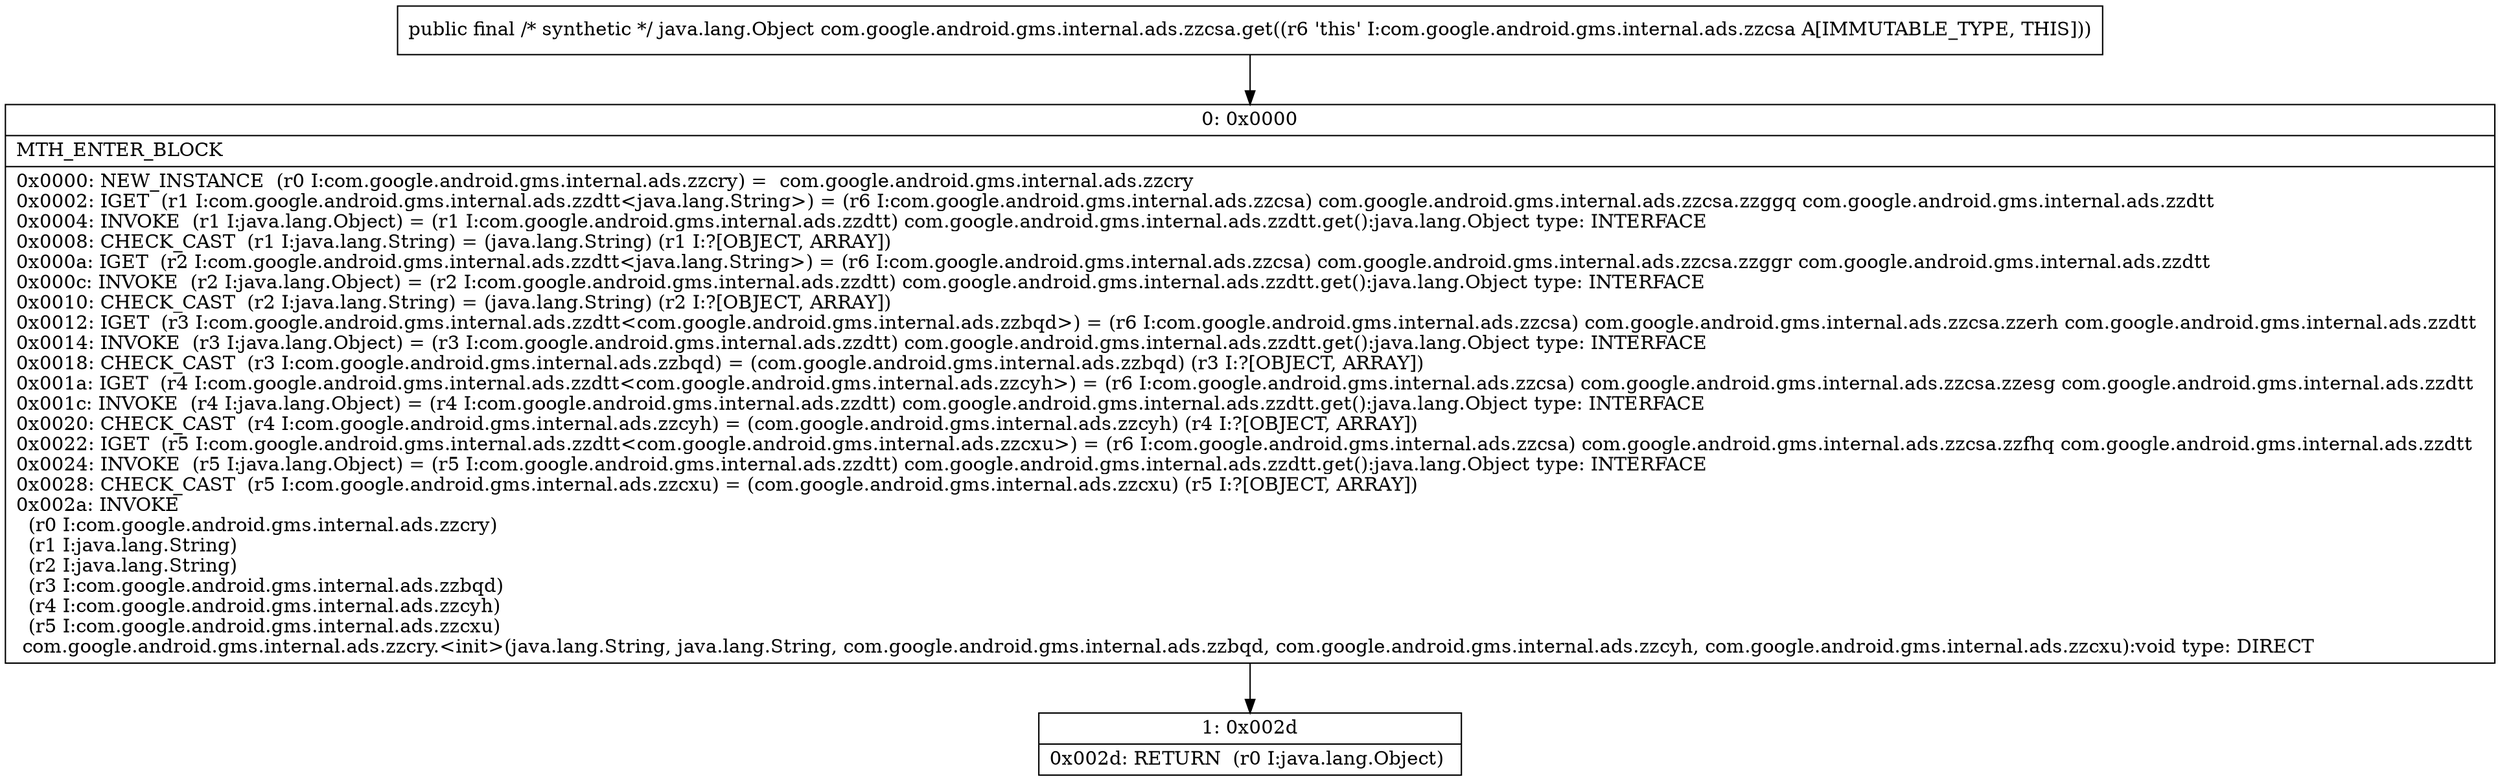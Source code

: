 digraph "CFG forcom.google.android.gms.internal.ads.zzcsa.get()Ljava\/lang\/Object;" {
Node_0 [shape=record,label="{0\:\ 0x0000|MTH_ENTER_BLOCK\l|0x0000: NEW_INSTANCE  (r0 I:com.google.android.gms.internal.ads.zzcry) =  com.google.android.gms.internal.ads.zzcry \l0x0002: IGET  (r1 I:com.google.android.gms.internal.ads.zzdtt\<java.lang.String\>) = (r6 I:com.google.android.gms.internal.ads.zzcsa) com.google.android.gms.internal.ads.zzcsa.zzggq com.google.android.gms.internal.ads.zzdtt \l0x0004: INVOKE  (r1 I:java.lang.Object) = (r1 I:com.google.android.gms.internal.ads.zzdtt) com.google.android.gms.internal.ads.zzdtt.get():java.lang.Object type: INTERFACE \l0x0008: CHECK_CAST  (r1 I:java.lang.String) = (java.lang.String) (r1 I:?[OBJECT, ARRAY]) \l0x000a: IGET  (r2 I:com.google.android.gms.internal.ads.zzdtt\<java.lang.String\>) = (r6 I:com.google.android.gms.internal.ads.zzcsa) com.google.android.gms.internal.ads.zzcsa.zzggr com.google.android.gms.internal.ads.zzdtt \l0x000c: INVOKE  (r2 I:java.lang.Object) = (r2 I:com.google.android.gms.internal.ads.zzdtt) com.google.android.gms.internal.ads.zzdtt.get():java.lang.Object type: INTERFACE \l0x0010: CHECK_CAST  (r2 I:java.lang.String) = (java.lang.String) (r2 I:?[OBJECT, ARRAY]) \l0x0012: IGET  (r3 I:com.google.android.gms.internal.ads.zzdtt\<com.google.android.gms.internal.ads.zzbqd\>) = (r6 I:com.google.android.gms.internal.ads.zzcsa) com.google.android.gms.internal.ads.zzcsa.zzerh com.google.android.gms.internal.ads.zzdtt \l0x0014: INVOKE  (r3 I:java.lang.Object) = (r3 I:com.google.android.gms.internal.ads.zzdtt) com.google.android.gms.internal.ads.zzdtt.get():java.lang.Object type: INTERFACE \l0x0018: CHECK_CAST  (r3 I:com.google.android.gms.internal.ads.zzbqd) = (com.google.android.gms.internal.ads.zzbqd) (r3 I:?[OBJECT, ARRAY]) \l0x001a: IGET  (r4 I:com.google.android.gms.internal.ads.zzdtt\<com.google.android.gms.internal.ads.zzcyh\>) = (r6 I:com.google.android.gms.internal.ads.zzcsa) com.google.android.gms.internal.ads.zzcsa.zzesg com.google.android.gms.internal.ads.zzdtt \l0x001c: INVOKE  (r4 I:java.lang.Object) = (r4 I:com.google.android.gms.internal.ads.zzdtt) com.google.android.gms.internal.ads.zzdtt.get():java.lang.Object type: INTERFACE \l0x0020: CHECK_CAST  (r4 I:com.google.android.gms.internal.ads.zzcyh) = (com.google.android.gms.internal.ads.zzcyh) (r4 I:?[OBJECT, ARRAY]) \l0x0022: IGET  (r5 I:com.google.android.gms.internal.ads.zzdtt\<com.google.android.gms.internal.ads.zzcxu\>) = (r6 I:com.google.android.gms.internal.ads.zzcsa) com.google.android.gms.internal.ads.zzcsa.zzfhq com.google.android.gms.internal.ads.zzdtt \l0x0024: INVOKE  (r5 I:java.lang.Object) = (r5 I:com.google.android.gms.internal.ads.zzdtt) com.google.android.gms.internal.ads.zzdtt.get():java.lang.Object type: INTERFACE \l0x0028: CHECK_CAST  (r5 I:com.google.android.gms.internal.ads.zzcxu) = (com.google.android.gms.internal.ads.zzcxu) (r5 I:?[OBJECT, ARRAY]) \l0x002a: INVOKE  \l  (r0 I:com.google.android.gms.internal.ads.zzcry)\l  (r1 I:java.lang.String)\l  (r2 I:java.lang.String)\l  (r3 I:com.google.android.gms.internal.ads.zzbqd)\l  (r4 I:com.google.android.gms.internal.ads.zzcyh)\l  (r5 I:com.google.android.gms.internal.ads.zzcxu)\l com.google.android.gms.internal.ads.zzcry.\<init\>(java.lang.String, java.lang.String, com.google.android.gms.internal.ads.zzbqd, com.google.android.gms.internal.ads.zzcyh, com.google.android.gms.internal.ads.zzcxu):void type: DIRECT \l}"];
Node_1 [shape=record,label="{1\:\ 0x002d|0x002d: RETURN  (r0 I:java.lang.Object) \l}"];
MethodNode[shape=record,label="{public final \/* synthetic *\/ java.lang.Object com.google.android.gms.internal.ads.zzcsa.get((r6 'this' I:com.google.android.gms.internal.ads.zzcsa A[IMMUTABLE_TYPE, THIS])) }"];
MethodNode -> Node_0;
Node_0 -> Node_1;
}


